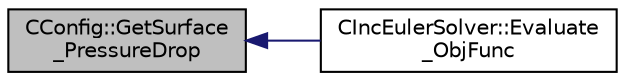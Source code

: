 digraph "CConfig::GetSurface_PressureDrop"
{
  edge [fontname="Helvetica",fontsize="10",labelfontname="Helvetica",labelfontsize="10"];
  node [fontname="Helvetica",fontsize="10",shape=record];
  rankdir="LR";
  Node11979 [label="CConfig::GetSurface\l_PressureDrop",height=0.2,width=0.4,color="black", fillcolor="grey75", style="filled", fontcolor="black"];
  Node11979 -> Node11980 [dir="back",color="midnightblue",fontsize="10",style="solid",fontname="Helvetica"];
  Node11980 [label="CIncEulerSolver::Evaluate\l_ObjFunc",height=0.2,width=0.4,color="black", fillcolor="white", style="filled",URL="$class_c_inc_euler_solver.html#ad6fafab9cf231870b47a6a8153de64f9",tooltip="Compute weighted-sum \"combo\" objective output. "];
}
